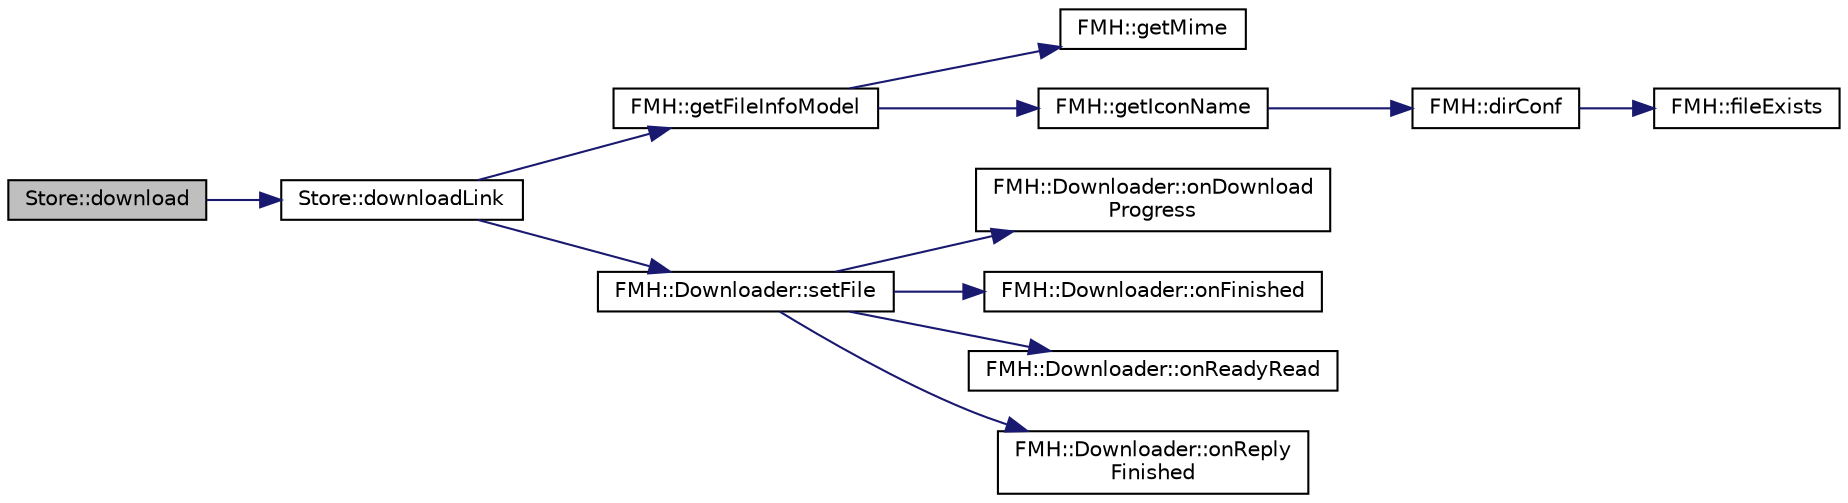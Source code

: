 digraph "Store::download"
{
 // INTERACTIVE_SVG=YES
 // LATEX_PDF_SIZE
  edge [fontname="Helvetica",fontsize="10",labelfontname="Helvetica",labelfontsize="10"];
  node [fontname="Helvetica",fontsize="10",shape=record];
  rankdir="LR";
  Node78 [label="Store::download",height=0.2,width=0.4,color="black", fillcolor="grey75", style="filled", fontcolor="black",tooltip=" "];
  Node78 -> Node79 [color="midnightblue",fontsize="10",style="solid",fontname="Helvetica"];
  Node79 [label="Store::downloadLink",height=0.2,width=0.4,color="black", fillcolor="white", style="filled",URL="$class_store.html#a50433ec7fb0e1af311c26036918d6ca4",tooltip=" "];
  Node79 -> Node80 [color="midnightblue",fontsize="10",style="solid",fontname="Helvetica"];
  Node80 [label="FMH::getFileInfoModel",height=0.2,width=0.4,color="black", fillcolor="white", style="filled",URL="$namespace_f_m_h.html#ac748bdab6e71b54b5817eee0ab5f63ed",tooltip=" "];
  Node80 -> Node81 [color="midnightblue",fontsize="10",style="solid",fontname="Helvetica"];
  Node81 [label="FMH::getMime",height=0.2,width=0.4,color="black", fillcolor="white", style="filled",URL="$namespace_f_m_h.html#ae5ec7c16319a70d5e440e697c1f77302",tooltip=" "];
  Node80 -> Node82 [color="midnightblue",fontsize="10",style="solid",fontname="Helvetica"];
  Node82 [label="FMH::getIconName",height=0.2,width=0.4,color="black", fillcolor="white", style="filled",URL="$namespace_f_m_h.html#ab081b4a8e2faedbe025f94fa44113bac",tooltip=" "];
  Node82 -> Node83 [color="midnightblue",fontsize="10",style="solid",fontname="Helvetica"];
  Node83 [label="FMH::dirConf",height=0.2,width=0.4,color="black", fillcolor="white", style="filled",URL="$namespace_f_m_h.html#a1b405335d77e0369742dde8540bc7add",tooltip=" "];
  Node83 -> Node84 [color="midnightblue",fontsize="10",style="solid",fontname="Helvetica"];
  Node84 [label="FMH::fileExists",height=0.2,width=0.4,color="black", fillcolor="white", style="filled",URL="$namespace_f_m_h.html#a96fb85b0283389ba71e8a20daeab400f",tooltip=" "];
  Node79 -> Node85 [color="midnightblue",fontsize="10",style="solid",fontname="Helvetica"];
  Node85 [label="FMH::Downloader::setFile",height=0.2,width=0.4,color="black", fillcolor="white", style="filled",URL="$class_f_m_h_1_1_downloader.html#ae1cfd33504af67033fbf2ef97a713cdc",tooltip=" "];
  Node85 -> Node86 [color="midnightblue",fontsize="10",style="solid",fontname="Helvetica"];
  Node86 [label="FMH::Downloader::onDownload\lProgress",height=0.2,width=0.4,color="black", fillcolor="white", style="filled",URL="$class_f_m_h_1_1_downloader.html#ad01b4eee6e893bc49097caf62be884fc",tooltip=" "];
  Node85 -> Node87 [color="midnightblue",fontsize="10",style="solid",fontname="Helvetica"];
  Node87 [label="FMH::Downloader::onFinished",height=0.2,width=0.4,color="black", fillcolor="white", style="filled",URL="$class_f_m_h_1_1_downloader.html#a32d5a5809d7948f46ce114bf18402dcd",tooltip=" "];
  Node85 -> Node88 [color="midnightblue",fontsize="10",style="solid",fontname="Helvetica"];
  Node88 [label="FMH::Downloader::onReadyRead",height=0.2,width=0.4,color="black", fillcolor="white", style="filled",URL="$class_f_m_h_1_1_downloader.html#a1377f2ad3a269cd47af55deb577e6ae1",tooltip=" "];
  Node85 -> Node89 [color="midnightblue",fontsize="10",style="solid",fontname="Helvetica"];
  Node89 [label="FMH::Downloader::onReply\lFinished",height=0.2,width=0.4,color="black", fillcolor="white", style="filled",URL="$class_f_m_h_1_1_downloader.html#ac88c76eaaea717c470c2ed4f69850778",tooltip=" "];
}
